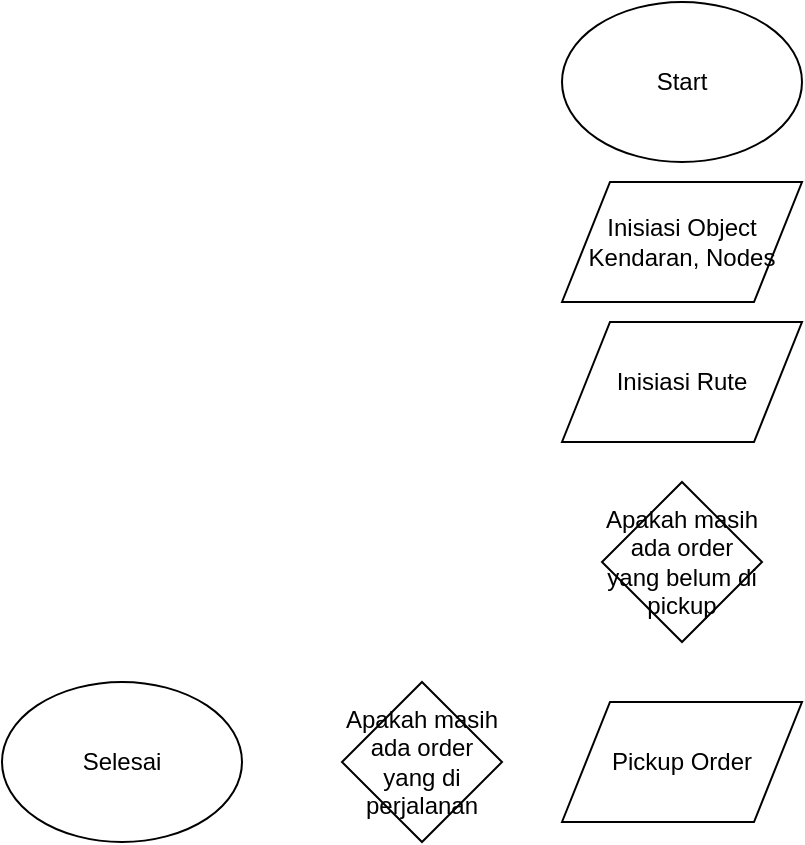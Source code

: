 <mxfile version="10.6.0" type="github"><diagram id="ebwp4TsdNuznEOVMLW-U" name="Page-1"><mxGraphModel dx="1625" dy="474" grid="1" gridSize="10" guides="1" tooltips="1" connect="1" arrows="1" fold="1" page="1" pageScale="1" pageWidth="850" pageHeight="1100" math="0" shadow="0"><root><mxCell id="0"/><mxCell id="1" parent="0"/><mxCell id="kUpUHJcC9a14AqGxMRwr-1" value="Start" style="ellipse;whiteSpace=wrap;html=1;" vertex="1" parent="1"><mxGeometry x="270" y="50" width="120" height="80" as="geometry"/></mxCell><mxCell id="kUpUHJcC9a14AqGxMRwr-2" value="Inisiasi Object Kendaran, Nodes" style="shape=parallelogram;perimeter=parallelogramPerimeter;whiteSpace=wrap;html=1;" vertex="1" parent="1"><mxGeometry x="270" y="140" width="120" height="60" as="geometry"/></mxCell><mxCell id="kUpUHJcC9a14AqGxMRwr-3" value="Inisiasi Rute" style="shape=parallelogram;perimeter=parallelogramPerimeter;whiteSpace=wrap;html=1;" vertex="1" parent="1"><mxGeometry x="270" y="210" width="120" height="60" as="geometry"/></mxCell><mxCell id="kUpUHJcC9a14AqGxMRwr-4" value="Apakah masih ada order yang belum di pickup" style="rhombus;whiteSpace=wrap;html=1;" vertex="1" parent="1"><mxGeometry x="290" y="290" width="80" height="80" as="geometry"/></mxCell><mxCell id="kUpUHJcC9a14AqGxMRwr-5" value="Apakah masih ada order yang di perjalanan" style="rhombus;whiteSpace=wrap;html=1;" vertex="1" parent="1"><mxGeometry x="160" y="390" width="80" height="80" as="geometry"/></mxCell><mxCell id="kUpUHJcC9a14AqGxMRwr-6" value="Selesai" style="ellipse;whiteSpace=wrap;html=1;" vertex="1" parent="1"><mxGeometry x="-10" y="390" width="120" height="80" as="geometry"/></mxCell><mxCell id="kUpUHJcC9a14AqGxMRwr-7" value="Pickup Order" style="shape=parallelogram;perimeter=parallelogramPerimeter;whiteSpace=wrap;html=1;" vertex="1" parent="1"><mxGeometry x="270" y="400" width="120" height="60" as="geometry"/></mxCell></root></mxGraphModel></diagram></mxfile>